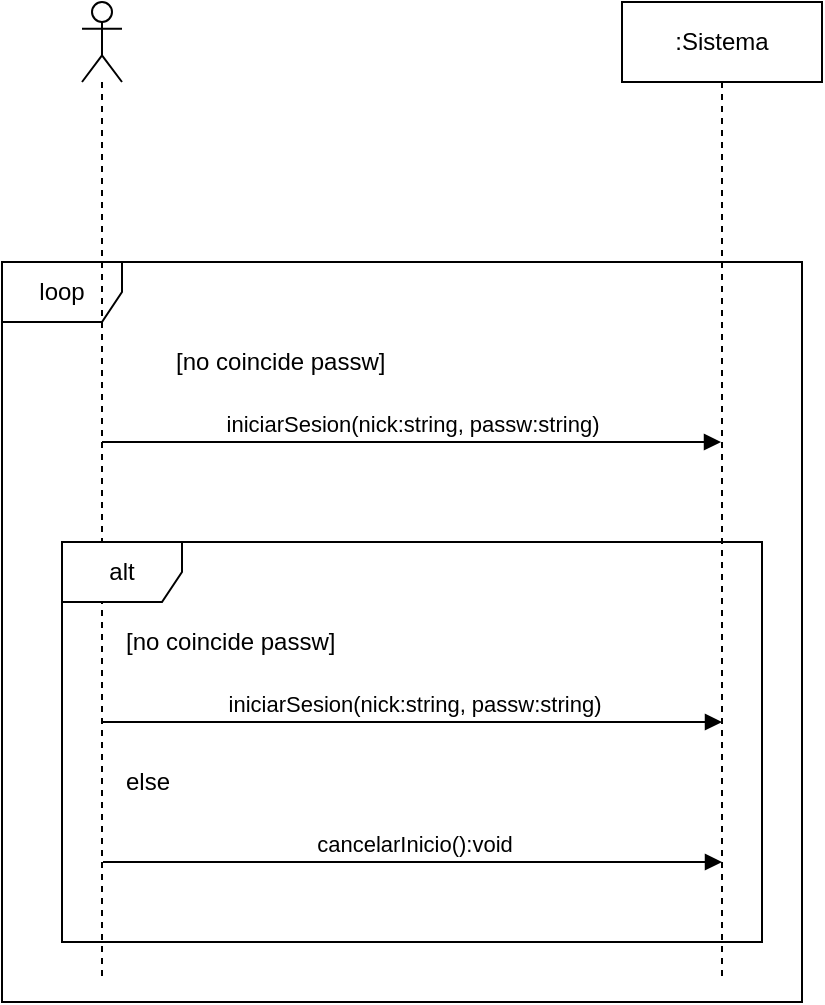 <mxfile version="10.6.5" type="device"><diagram id="_4H6ZeoJ3ip5fPdCSFzs" name="Page-1"><mxGraphModel dx="1327" dy="755" grid="1" gridSize="10" guides="1" tooltips="1" connect="1" arrows="1" fold="1" page="1" pageScale="1" pageWidth="827" pageHeight="1169" math="0" shadow="0"><root><mxCell id="0"/><mxCell id="1" parent="0"/><mxCell id="iHxkR88OcylTWUCXeoWt-1" value="loop" style="shape=umlFrame;whiteSpace=wrap;html=1;" vertex="1" parent="1"><mxGeometry x="40" y="190" width="400" height="370" as="geometry"/></mxCell><mxCell id="iHxkR88OcylTWUCXeoWt-10" value="[no coincide passw]" style="text;html=1;resizable=0;points=[];autosize=1;align=left;verticalAlign=top;spacingTop=-4;" vertex="1" parent="1"><mxGeometry x="125" y="230" width="140" height="20" as="geometry"/></mxCell><mxCell id="iHxkR88OcylTWUCXeoWt-13" value="" style="shape=umlLifeline;participant=umlActor;perimeter=lifelinePerimeter;whiteSpace=wrap;html=1;container=1;collapsible=0;recursiveResize=0;verticalAlign=top;spacingTop=36;labelBackgroundColor=#ffffff;outlineConnect=0;" vertex="1" parent="1"><mxGeometry x="80" y="60" width="20" height="490" as="geometry"/></mxCell><mxCell id="iHxkR88OcylTWUCXeoWt-14" value=":Sistema" style="shape=umlLifeline;perimeter=lifelinePerimeter;whiteSpace=wrap;html=1;container=1;collapsible=0;recursiveResize=0;outlineConnect=0;" vertex="1" parent="1"><mxGeometry x="350" y="60" width="100" height="490" as="geometry"/></mxCell><mxCell id="iHxkR88OcylTWUCXeoWt-15" value="iniciarSesion(nick:string, passw:string)" style="html=1;verticalAlign=bottom;endArrow=block;" edge="1" parent="1" target="iHxkR88OcylTWUCXeoWt-14"><mxGeometry width="80" relative="1" as="geometry"><mxPoint x="90" y="280" as="sourcePoint"/><mxPoint x="170" y="280" as="targetPoint"/></mxGeometry></mxCell><mxCell id="iHxkR88OcylTWUCXeoWt-16" value="alt" style="shape=umlFrame;whiteSpace=wrap;html=1;" vertex="1" parent="1"><mxGeometry x="70" y="330" width="350" height="200" as="geometry"/></mxCell><mxCell id="iHxkR88OcylTWUCXeoWt-17" value="[no coincide passw]" style="text;html=1;resizable=0;points=[];autosize=1;align=left;verticalAlign=top;spacingTop=-4;" vertex="1" parent="1"><mxGeometry x="100" y="370" width="140" height="20" as="geometry"/></mxCell><mxCell id="iHxkR88OcylTWUCXeoWt-18" value="iniciarSesion(nick:string, passw:string)" style="html=1;verticalAlign=bottom;endArrow=block;" edge="1" parent="1"><mxGeometry width="80" relative="1" as="geometry"><mxPoint x="90.5" y="420" as="sourcePoint"/><mxPoint x="400" y="420" as="targetPoint"/></mxGeometry></mxCell><mxCell id="iHxkR88OcylTWUCXeoWt-19" value="else" style="text;html=1;resizable=0;points=[];autosize=1;align=left;verticalAlign=top;spacingTop=-4;" vertex="1" parent="1"><mxGeometry x="100" y="440" width="40" height="20" as="geometry"/></mxCell><mxCell id="iHxkR88OcylTWUCXeoWt-20" value="cancelarInicio():void" style="html=1;verticalAlign=bottom;endArrow=block;" edge="1" parent="1"><mxGeometry width="80" relative="1" as="geometry"><mxPoint x="90.5" y="490" as="sourcePoint"/><mxPoint x="400" y="490" as="targetPoint"/></mxGeometry></mxCell></root></mxGraphModel></diagram></mxfile>